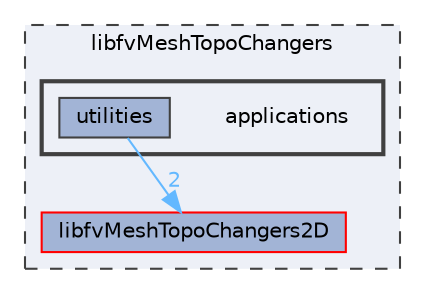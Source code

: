 digraph "libfvMeshTopoChangers/applications"
{
 // LATEX_PDF_SIZE
  bgcolor="transparent";
  edge [fontname=Helvetica,fontsize=10,labelfontname=Helvetica,labelfontsize=10];
  node [fontname=Helvetica,fontsize=10,shape=box,height=0.2,width=0.4];
  compound=true
  subgraph clusterdir_84e4000c3920469752e6d43ab1e12a73 {
    graph [ bgcolor="#edf0f7", pencolor="grey25", label="libfvMeshTopoChangers", fontname=Helvetica,fontsize=10 style="filled,dashed", URL="dir_84e4000c3920469752e6d43ab1e12a73.html",tooltip=""]
  dir_e70a7755e150c593f186c0e66e788d45 [label="libfvMeshTopoChangers2D", fillcolor="#a2b4d6", color="red", style="filled", URL="dir_e70a7755e150c593f186c0e66e788d45.html",tooltip=""];
  subgraph clusterdir_a93d9f19cde9bf4dd287a0c783c8111b {
    graph [ bgcolor="#edf0f7", pencolor="grey25", label="", fontname=Helvetica,fontsize=10 style="filled,bold", URL="dir_a93d9f19cde9bf4dd287a0c783c8111b.html",tooltip=""]
    dir_a93d9f19cde9bf4dd287a0c783c8111b [shape=plaintext, label="applications"];
  dir_6c0dc3e6f97298d7726b7f5b479bc95d [label="utilities", fillcolor="#a2b4d6", color="grey25", style="filled", URL="dir_6c0dc3e6f97298d7726b7f5b479bc95d.html",tooltip=""];
  }
  }
  dir_6c0dc3e6f97298d7726b7f5b479bc95d->dir_e70a7755e150c593f186c0e66e788d45 [headlabel="2", labeldistance=1.5 headhref="dir_000032_000017.html" href="dir_000032_000017.html" color="steelblue1" fontcolor="steelblue1"];
}
